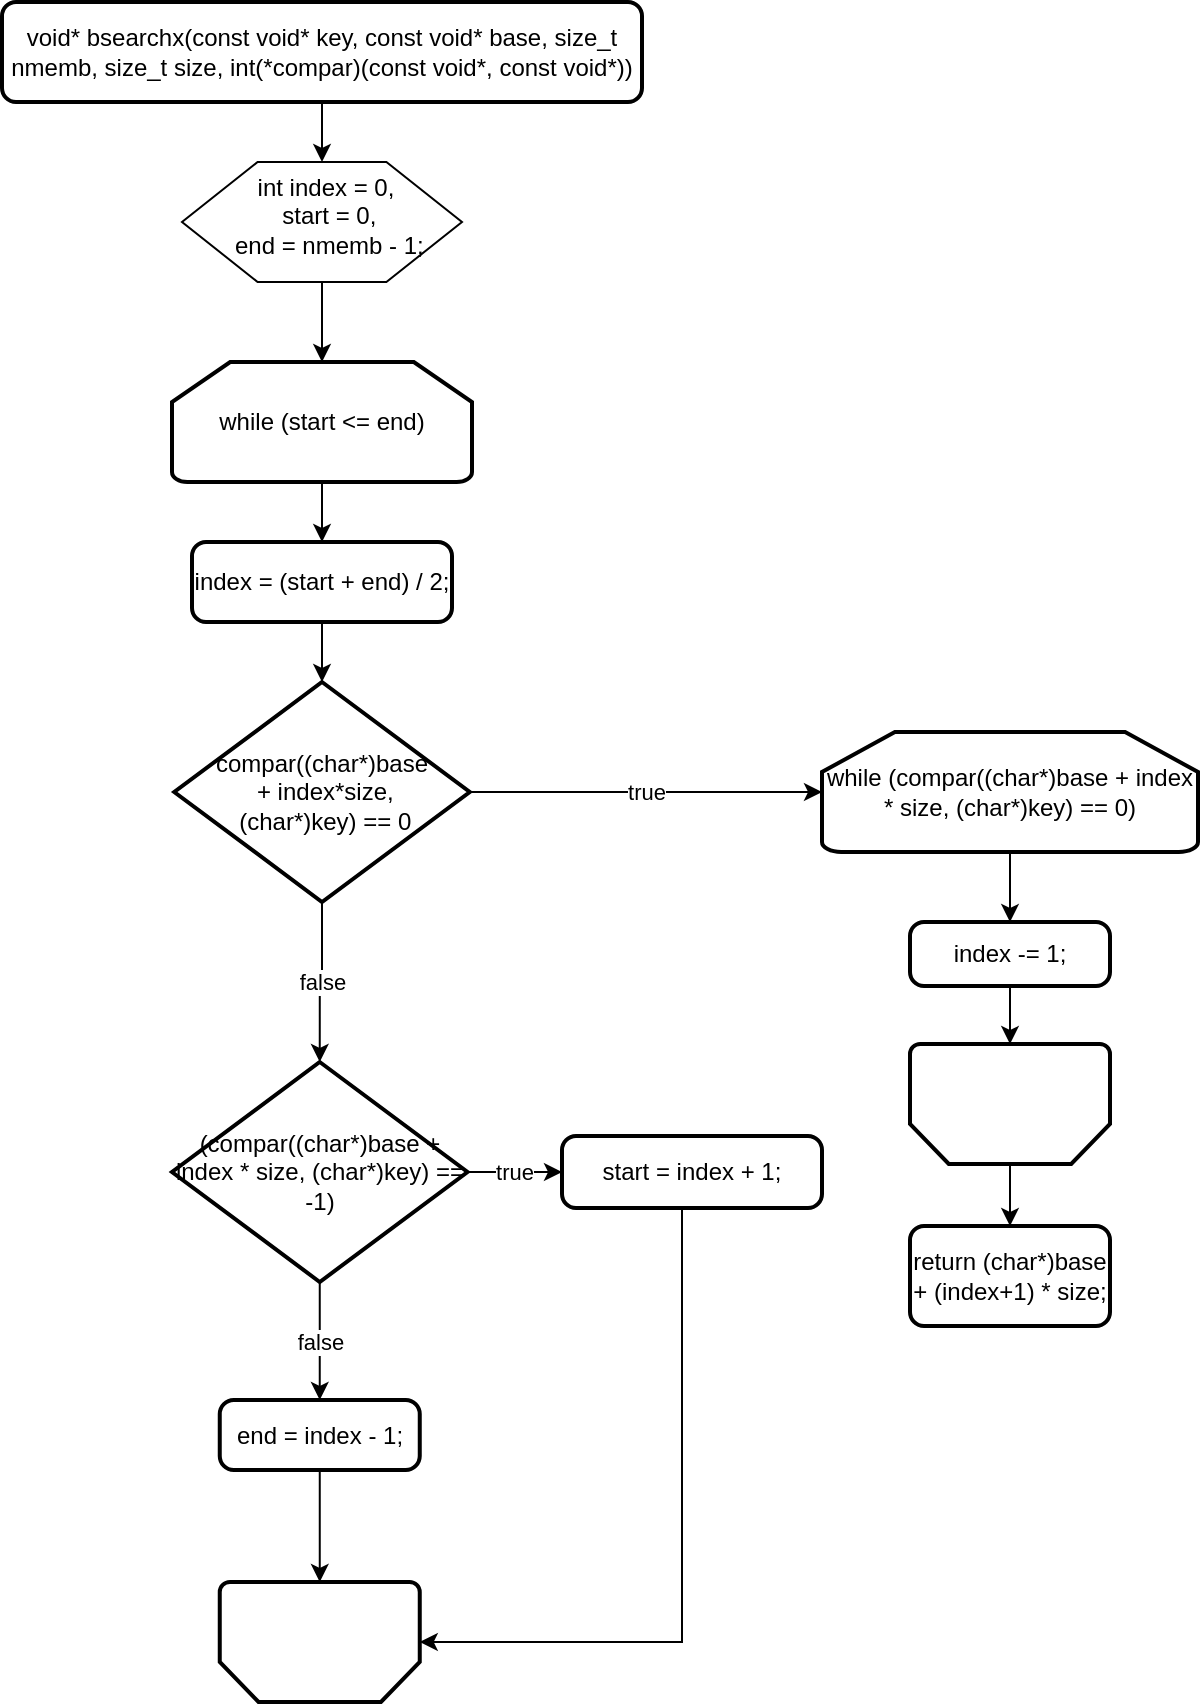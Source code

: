 <mxfile version="18.1.3" type="github">
  <diagram id="46rWTDkAIQLZUw8R8R2R" name="Page-1">
    <mxGraphModel dx="1027" dy="1033" grid="1" gridSize="10" guides="1" tooltips="1" connect="1" arrows="1" fold="1" page="1" pageScale="1" pageWidth="827" pageHeight="1169" math="0" shadow="0">
      <root>
        <mxCell id="0" />
        <mxCell id="1" parent="0" />
        <mxCell id="EG0pCn4Ky8EkA9Nbv7cq-5" style="edgeStyle=orthogonalEdgeStyle;rounded=0;orthogonalLoop=1;jettySize=auto;html=1;entryX=0.5;entryY=0;entryDx=0;entryDy=0;" edge="1" parent="1" source="EG0pCn4Ky8EkA9Nbv7cq-4" target="EG0pCn4Ky8EkA9Nbv7cq-6">
          <mxGeometry relative="1" as="geometry">
            <mxPoint x="260" y="180" as="targetPoint" />
          </mxGeometry>
        </mxCell>
        <mxCell id="EG0pCn4Ky8EkA9Nbv7cq-4" value="void* bsearchx(const void* key, const void* base, size_t nmemb, size_t size, int(*compar)(const void*, const void*))" style="rounded=1;whiteSpace=wrap;html=1;absoluteArcSize=1;arcSize=14;strokeWidth=2;" vertex="1" parent="1">
          <mxGeometry x="100" y="80" width="320" height="50" as="geometry" />
        </mxCell>
        <mxCell id="EG0pCn4Ky8EkA9Nbv7cq-9" style="edgeStyle=orthogonalEdgeStyle;rounded=0;orthogonalLoop=1;jettySize=auto;html=1;" edge="1" parent="1" source="EG0pCn4Ky8EkA9Nbv7cq-6" target="EG0pCn4Ky8EkA9Nbv7cq-8">
          <mxGeometry relative="1" as="geometry" />
        </mxCell>
        <mxCell id="EG0pCn4Ky8EkA9Nbv7cq-6" value="" style="verticalLabelPosition=bottom;verticalAlign=top;html=1;shape=hexagon;perimeter=hexagonPerimeter2;arcSize=6;size=0.27;" vertex="1" parent="1">
          <mxGeometry x="190" y="160" width="140" height="60" as="geometry" />
        </mxCell>
        <mxCell id="EG0pCn4Ky8EkA9Nbv7cq-7" value="int index = 0,&lt;br&gt;&amp;nbsp;start = 0,&lt;br&gt;&amp;nbsp;end = nmemb - 1;" style="text;html=1;strokeColor=none;fillColor=none;align=center;verticalAlign=middle;whiteSpace=wrap;rounded=0;" vertex="1" parent="1">
          <mxGeometry x="207" y="172" width="110" height="30" as="geometry" />
        </mxCell>
        <mxCell id="EG0pCn4Ky8EkA9Nbv7cq-11" style="edgeStyle=orthogonalEdgeStyle;rounded=0;orthogonalLoop=1;jettySize=auto;html=1;entryX=0.5;entryY=0;entryDx=0;entryDy=0;" edge="1" parent="1" source="EG0pCn4Ky8EkA9Nbv7cq-8" target="EG0pCn4Ky8EkA9Nbv7cq-10">
          <mxGeometry relative="1" as="geometry" />
        </mxCell>
        <mxCell id="EG0pCn4Ky8EkA9Nbv7cq-8" value="while (start &lt;= end)" style="strokeWidth=2;html=1;shape=mxgraph.flowchart.loop_limit;whiteSpace=wrap;" vertex="1" parent="1">
          <mxGeometry x="185" y="260" width="150" height="60" as="geometry" />
        </mxCell>
        <mxCell id="EG0pCn4Ky8EkA9Nbv7cq-13" style="edgeStyle=orthogonalEdgeStyle;rounded=0;orthogonalLoop=1;jettySize=auto;html=1;entryX=0.5;entryY=0;entryDx=0;entryDy=0;entryPerimeter=0;" edge="1" parent="1" source="EG0pCn4Ky8EkA9Nbv7cq-10" target="EG0pCn4Ky8EkA9Nbv7cq-12">
          <mxGeometry relative="1" as="geometry" />
        </mxCell>
        <mxCell id="EG0pCn4Ky8EkA9Nbv7cq-10" value="index = (start + end) / 2;" style="rounded=1;whiteSpace=wrap;html=1;absoluteArcSize=1;arcSize=14;strokeWidth=2;" vertex="1" parent="1">
          <mxGeometry x="195" y="350" width="130" height="40" as="geometry" />
        </mxCell>
        <mxCell id="EG0pCn4Ky8EkA9Nbv7cq-16" value="true" style="edgeStyle=orthogonalEdgeStyle;rounded=0;orthogonalLoop=1;jettySize=auto;html=1;entryX=0;entryY=0.5;entryDx=0;entryDy=0;entryPerimeter=0;" edge="1" parent="1" source="EG0pCn4Ky8EkA9Nbv7cq-12" target="EG0pCn4Ky8EkA9Nbv7cq-14">
          <mxGeometry relative="1" as="geometry" />
        </mxCell>
        <mxCell id="EG0pCn4Ky8EkA9Nbv7cq-23" value="false" style="edgeStyle=orthogonalEdgeStyle;rounded=0;orthogonalLoop=1;jettySize=auto;html=1;entryX=0.5;entryY=0;entryDx=0;entryDy=0;entryPerimeter=0;" edge="1" parent="1" source="EG0pCn4Ky8EkA9Nbv7cq-12" target="EG0pCn4Ky8EkA9Nbv7cq-24">
          <mxGeometry relative="1" as="geometry">
            <mxPoint x="430" y="475" as="targetPoint" />
          </mxGeometry>
        </mxCell>
        <mxCell id="EG0pCn4Ky8EkA9Nbv7cq-12" value="compar((char*)base&lt;br&gt;&amp;nbsp;+ index*size,&lt;br&gt;&amp;nbsp;(char*)key) == 0" style="strokeWidth=2;html=1;shape=mxgraph.flowchart.decision;whiteSpace=wrap;" vertex="1" parent="1">
          <mxGeometry x="186.13" y="420" width="147.75" height="110" as="geometry" />
        </mxCell>
        <mxCell id="EG0pCn4Ky8EkA9Nbv7cq-18" style="edgeStyle=orthogonalEdgeStyle;rounded=0;orthogonalLoop=1;jettySize=auto;html=1;entryX=0.5;entryY=0;entryDx=0;entryDy=0;" edge="1" parent="1" source="EG0pCn4Ky8EkA9Nbv7cq-14" target="EG0pCn4Ky8EkA9Nbv7cq-17">
          <mxGeometry relative="1" as="geometry" />
        </mxCell>
        <mxCell id="EG0pCn4Ky8EkA9Nbv7cq-14" value="while (compar((char*)base + index * size, (char*)key) == 0)" style="strokeWidth=2;html=1;shape=mxgraph.flowchart.loop_limit;whiteSpace=wrap;" vertex="1" parent="1">
          <mxGeometry x="510" y="445" width="188" height="60" as="geometry" />
        </mxCell>
        <mxCell id="EG0pCn4Ky8EkA9Nbv7cq-20" style="edgeStyle=orthogonalEdgeStyle;rounded=0;orthogonalLoop=1;jettySize=auto;html=1;entryX=0.5;entryY=1;entryDx=0;entryDy=0;entryPerimeter=0;" edge="1" parent="1" source="EG0pCn4Ky8EkA9Nbv7cq-17" target="EG0pCn4Ky8EkA9Nbv7cq-19">
          <mxGeometry relative="1" as="geometry" />
        </mxCell>
        <mxCell id="EG0pCn4Ky8EkA9Nbv7cq-17" value="index -= 1;" style="rounded=1;whiteSpace=wrap;html=1;absoluteArcSize=1;arcSize=14;strokeWidth=2;" vertex="1" parent="1">
          <mxGeometry x="554" y="540" width="100" height="32" as="geometry" />
        </mxCell>
        <mxCell id="EG0pCn4Ky8EkA9Nbv7cq-22" style="edgeStyle=orthogonalEdgeStyle;rounded=0;orthogonalLoop=1;jettySize=auto;html=1;" edge="1" parent="1" source="EG0pCn4Ky8EkA9Nbv7cq-19" target="EG0pCn4Ky8EkA9Nbv7cq-21">
          <mxGeometry relative="1" as="geometry" />
        </mxCell>
        <mxCell id="EG0pCn4Ky8EkA9Nbv7cq-19" value="" style="strokeWidth=2;html=1;shape=mxgraph.flowchart.loop_limit;whiteSpace=wrap;rotation=-180;" vertex="1" parent="1">
          <mxGeometry x="554" y="601" width="100" height="60" as="geometry" />
        </mxCell>
        <mxCell id="EG0pCn4Ky8EkA9Nbv7cq-21" value="return (char*)base + (index+1) * size;" style="rounded=1;whiteSpace=wrap;html=1;absoluteArcSize=1;arcSize=14;strokeWidth=2;" vertex="1" parent="1">
          <mxGeometry x="554" y="692" width="100" height="50" as="geometry" />
        </mxCell>
        <mxCell id="EG0pCn4Ky8EkA9Nbv7cq-25" value="true" style="edgeStyle=orthogonalEdgeStyle;rounded=0;orthogonalLoop=1;jettySize=auto;html=1;" edge="1" parent="1" source="EG0pCn4Ky8EkA9Nbv7cq-24" target="EG0pCn4Ky8EkA9Nbv7cq-26">
          <mxGeometry relative="1" as="geometry">
            <mxPoint x="258.875" y="770" as="targetPoint" />
          </mxGeometry>
        </mxCell>
        <mxCell id="EG0pCn4Ky8EkA9Nbv7cq-27" value="false" style="edgeStyle=orthogonalEdgeStyle;rounded=0;orthogonalLoop=1;jettySize=auto;html=1;" edge="1" parent="1" source="EG0pCn4Ky8EkA9Nbv7cq-24" target="EG0pCn4Ky8EkA9Nbv7cq-28">
          <mxGeometry relative="1" as="geometry">
            <mxPoint x="259" y="800" as="targetPoint" />
          </mxGeometry>
        </mxCell>
        <mxCell id="EG0pCn4Ky8EkA9Nbv7cq-24" value="(compar((char*)base + index * size, (char*)key) == -1)" style="strokeWidth=2;html=1;shape=mxgraph.flowchart.decision;whiteSpace=wrap;" vertex="1" parent="1">
          <mxGeometry x="185" y="610" width="147.75" height="110" as="geometry" />
        </mxCell>
        <mxCell id="EG0pCn4Ky8EkA9Nbv7cq-32" style="edgeStyle=orthogonalEdgeStyle;rounded=0;orthogonalLoop=1;jettySize=auto;html=1;entryX=0;entryY=0.5;entryDx=0;entryDy=0;entryPerimeter=0;" edge="1" parent="1" source="EG0pCn4Ky8EkA9Nbv7cq-26" target="EG0pCn4Ky8EkA9Nbv7cq-31">
          <mxGeometry relative="1" as="geometry">
            <Array as="points">
              <mxPoint x="440" y="900" />
            </Array>
          </mxGeometry>
        </mxCell>
        <mxCell id="EG0pCn4Ky8EkA9Nbv7cq-26" value="start = index + 1;" style="rounded=1;whiteSpace=wrap;html=1;absoluteArcSize=1;arcSize=14;strokeWidth=2;" vertex="1" parent="1">
          <mxGeometry x="380" y="647" width="130" height="36" as="geometry" />
        </mxCell>
        <mxCell id="EG0pCn4Ky8EkA9Nbv7cq-30" style="edgeStyle=orthogonalEdgeStyle;rounded=0;orthogonalLoop=1;jettySize=auto;html=1;" edge="1" parent="1" source="EG0pCn4Ky8EkA9Nbv7cq-28" target="EG0pCn4Ky8EkA9Nbv7cq-31">
          <mxGeometry relative="1" as="geometry">
            <mxPoint x="258.88" y="900" as="targetPoint" />
          </mxGeometry>
        </mxCell>
        <mxCell id="EG0pCn4Ky8EkA9Nbv7cq-28" value="end = index - 1;" style="rounded=1;whiteSpace=wrap;html=1;absoluteArcSize=1;arcSize=14;strokeWidth=2;" vertex="1" parent="1">
          <mxGeometry x="208.88" y="779" width="100" height="35" as="geometry" />
        </mxCell>
        <mxCell id="EG0pCn4Ky8EkA9Nbv7cq-31" value="" style="strokeWidth=2;html=1;shape=mxgraph.flowchart.loop_limit;whiteSpace=wrap;rotation=-180;" vertex="1" parent="1">
          <mxGeometry x="208.88" y="870" width="100" height="60" as="geometry" />
        </mxCell>
      </root>
    </mxGraphModel>
  </diagram>
</mxfile>
